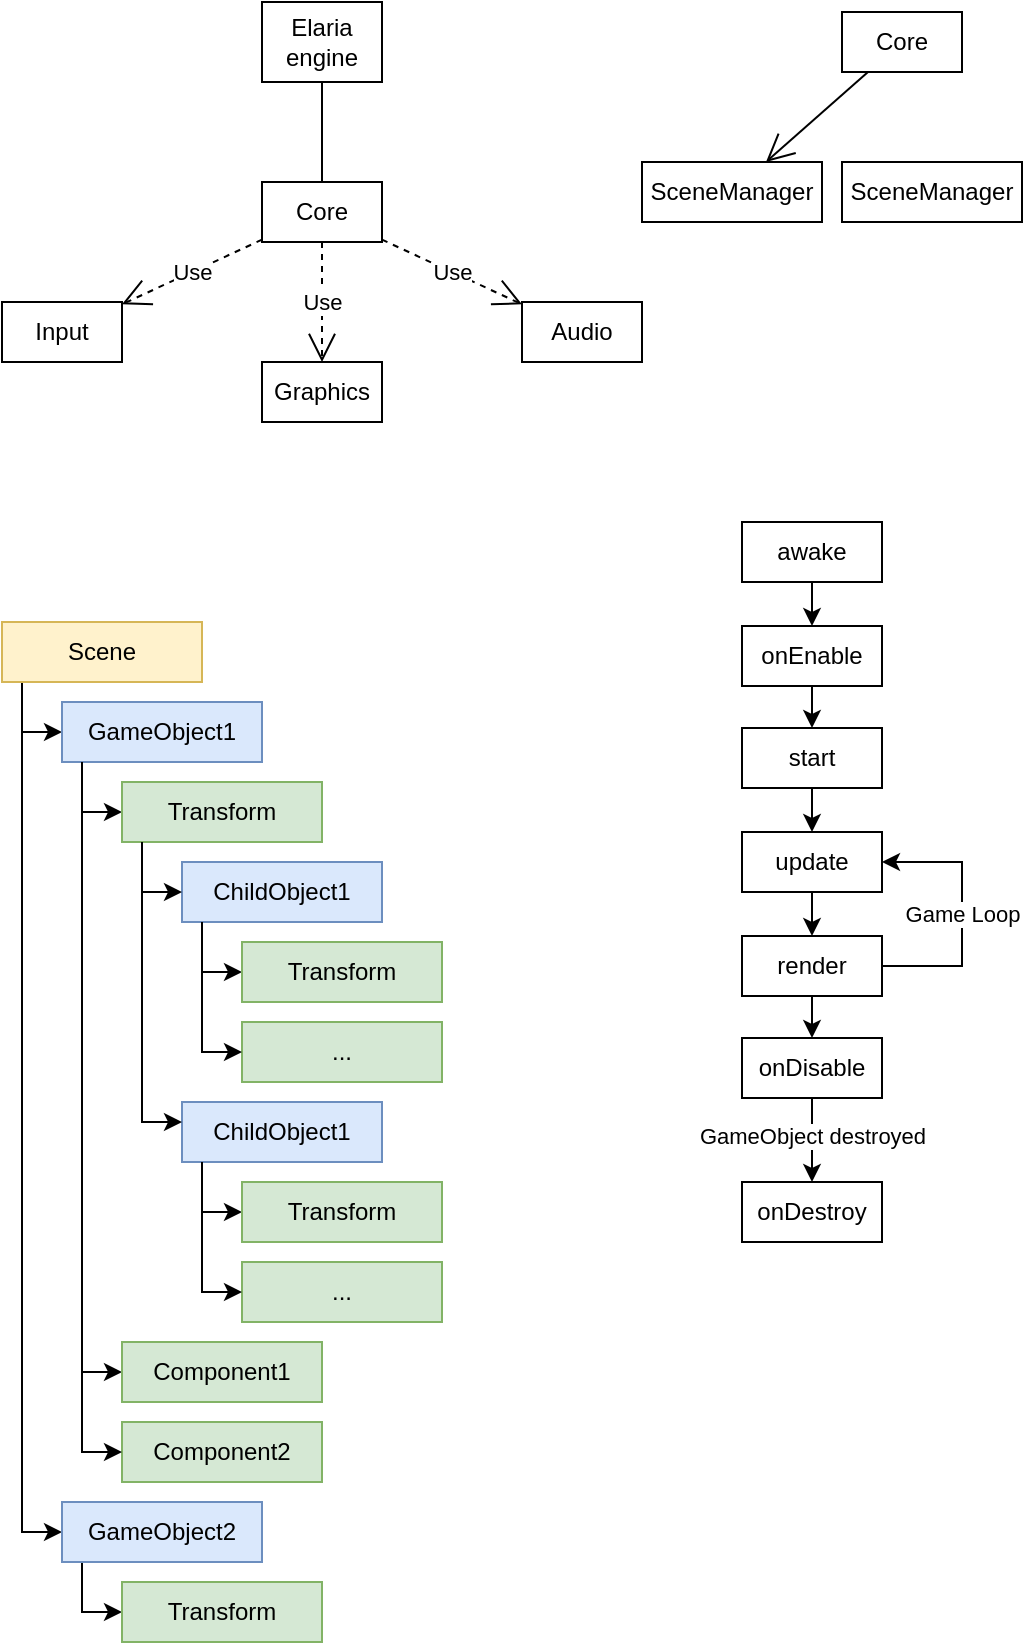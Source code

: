 <mxfile version="22.1.11" type="device">
  <diagram name="Страница — 1" id="Du_uJJ3Zpm-yfsuUmZFD">
    <mxGraphModel dx="1366" dy="811" grid="1" gridSize="10" guides="1" tooltips="1" connect="1" arrows="1" fold="1" page="1" pageScale="1" pageWidth="827" pageHeight="1169" math="0" shadow="0">
      <root>
        <mxCell id="0" />
        <mxCell id="1" parent="0" />
        <mxCell id="c8WZ3sS0EcvGKupXQTkW-1" value="Input" style="rounded=0;whiteSpace=wrap;html=1;" parent="1" vertex="1">
          <mxGeometry x="190" y="380" width="60" height="30" as="geometry" />
        </mxCell>
        <mxCell id="c8WZ3sS0EcvGKupXQTkW-2" value="Graphics" style="rounded=0;whiteSpace=wrap;html=1;" parent="1" vertex="1">
          <mxGeometry x="320" y="410" width="60" height="30" as="geometry" />
        </mxCell>
        <mxCell id="c8WZ3sS0EcvGKupXQTkW-3" value="Audio" style="rounded=0;whiteSpace=wrap;html=1;" parent="1" vertex="1">
          <mxGeometry x="450" y="380" width="60" height="30" as="geometry" />
        </mxCell>
        <mxCell id="c8WZ3sS0EcvGKupXQTkW-4" value="Core" style="rounded=0;whiteSpace=wrap;html=1;" parent="1" vertex="1">
          <mxGeometry x="320" y="320" width="60" height="30" as="geometry" />
        </mxCell>
        <mxCell id="c8WZ3sS0EcvGKupXQTkW-5" value="Elaria&lt;br&gt;engine" style="rounded=0;whiteSpace=wrap;html=1;" parent="1" vertex="1">
          <mxGeometry x="320" y="230" width="60" height="40" as="geometry" />
        </mxCell>
        <mxCell id="c8WZ3sS0EcvGKupXQTkW-6" value="" style="endArrow=none;html=1;rounded=0;" parent="1" source="c8WZ3sS0EcvGKupXQTkW-4" target="c8WZ3sS0EcvGKupXQTkW-5" edge="1">
          <mxGeometry width="50" height="50" relative="1" as="geometry">
            <mxPoint x="150" y="320" as="sourcePoint" />
            <mxPoint x="200" y="270" as="targetPoint" />
          </mxGeometry>
        </mxCell>
        <mxCell id="c8WZ3sS0EcvGKupXQTkW-7" value="Use" style="endArrow=open;endSize=12;dashed=1;html=1;rounded=0;" parent="1" source="c8WZ3sS0EcvGKupXQTkW-4" target="c8WZ3sS0EcvGKupXQTkW-1" edge="1">
          <mxGeometry width="160" relative="1" as="geometry">
            <mxPoint x="220" y="440" as="sourcePoint" />
            <mxPoint x="380" y="440" as="targetPoint" />
          </mxGeometry>
        </mxCell>
        <mxCell id="c8WZ3sS0EcvGKupXQTkW-8" value="Use" style="endArrow=open;endSize=12;dashed=1;html=1;rounded=0;" parent="1" source="c8WZ3sS0EcvGKupXQTkW-4" target="c8WZ3sS0EcvGKupXQTkW-2" edge="1">
          <mxGeometry width="160" relative="1" as="geometry">
            <mxPoint x="330" y="357" as="sourcePoint" />
            <mxPoint x="240" y="393" as="targetPoint" />
          </mxGeometry>
        </mxCell>
        <mxCell id="c8WZ3sS0EcvGKupXQTkW-9" value="Use" style="endArrow=open;endSize=12;dashed=1;html=1;rounded=0;" parent="1" source="c8WZ3sS0EcvGKupXQTkW-4" target="c8WZ3sS0EcvGKupXQTkW-3" edge="1">
          <mxGeometry width="160" relative="1" as="geometry">
            <mxPoint x="360" y="360" as="sourcePoint" />
            <mxPoint x="360" y="410" as="targetPoint" />
          </mxGeometry>
        </mxCell>
        <mxCell id="c8WZ3sS0EcvGKupXQTkW-11" value="Core" style="rounded=0;whiteSpace=wrap;html=1;" parent="1" vertex="1">
          <mxGeometry x="610" y="235" width="60" height="30" as="geometry" />
        </mxCell>
        <mxCell id="c8WZ3sS0EcvGKupXQTkW-12" value="SceneManager" style="rounded=0;whiteSpace=wrap;html=1;" parent="1" vertex="1">
          <mxGeometry x="510" y="310" width="90" height="30" as="geometry" />
        </mxCell>
        <mxCell id="c8WZ3sS0EcvGKupXQTkW-15" value="" style="endArrow=open;endFill=1;endSize=12;html=1;rounded=0;" parent="1" source="c8WZ3sS0EcvGKupXQTkW-11" target="c8WZ3sS0EcvGKupXQTkW-12" edge="1">
          <mxGeometry width="160" relative="1" as="geometry">
            <mxPoint x="550" y="360" as="sourcePoint" />
            <mxPoint x="710" y="360" as="targetPoint" />
          </mxGeometry>
        </mxCell>
        <mxCell id="c8WZ3sS0EcvGKupXQTkW-16" value="SceneManager" style="rounded=0;whiteSpace=wrap;html=1;" parent="1" vertex="1">
          <mxGeometry x="610" y="310" width="90" height="30" as="geometry" />
        </mxCell>
        <mxCell id="7PLjPzZpHCM-PqKwoNSJ-8" style="edgeStyle=orthogonalEdgeStyle;rounded=0;orthogonalLoop=1;jettySize=auto;html=1;" edge="1" parent="1" source="7PLjPzZpHCM-PqKwoNSJ-1" target="7PLjPzZpHCM-PqKwoNSJ-2">
          <mxGeometry relative="1" as="geometry" />
        </mxCell>
        <mxCell id="7PLjPzZpHCM-PqKwoNSJ-1" value="awake" style="rounded=0;whiteSpace=wrap;html=1;" vertex="1" parent="1">
          <mxGeometry x="560" y="490" width="70" height="30" as="geometry" />
        </mxCell>
        <mxCell id="7PLjPzZpHCM-PqKwoNSJ-9" style="edgeStyle=orthogonalEdgeStyle;rounded=0;orthogonalLoop=1;jettySize=auto;html=1;" edge="1" parent="1" source="7PLjPzZpHCM-PqKwoNSJ-2" target="7PLjPzZpHCM-PqKwoNSJ-4">
          <mxGeometry relative="1" as="geometry" />
        </mxCell>
        <mxCell id="7PLjPzZpHCM-PqKwoNSJ-2" value="onEnable" style="rounded=0;whiteSpace=wrap;html=1;" vertex="1" parent="1">
          <mxGeometry x="560" y="542" width="70" height="30" as="geometry" />
        </mxCell>
        <mxCell id="7PLjPzZpHCM-PqKwoNSJ-13" style="edgeStyle=orthogonalEdgeStyle;rounded=0;orthogonalLoop=1;jettySize=auto;html=1;" edge="1" parent="1" source="7PLjPzZpHCM-PqKwoNSJ-3" target="7PLjPzZpHCM-PqKwoNSJ-7">
          <mxGeometry relative="1" as="geometry" />
        </mxCell>
        <mxCell id="7PLjPzZpHCM-PqKwoNSJ-18" value="GameObject destroyed" style="edgeLabel;html=1;align=center;verticalAlign=middle;resizable=0;points=[];" vertex="1" connectable="0" parent="7PLjPzZpHCM-PqKwoNSJ-13">
          <mxGeometry x="0.257" y="-2" relative="1" as="geometry">
            <mxPoint x="2" y="-8" as="offset" />
          </mxGeometry>
        </mxCell>
        <mxCell id="7PLjPzZpHCM-PqKwoNSJ-3" value="onDisable" style="rounded=0;whiteSpace=wrap;html=1;" vertex="1" parent="1">
          <mxGeometry x="560" y="748" width="70" height="30" as="geometry" />
        </mxCell>
        <mxCell id="7PLjPzZpHCM-PqKwoNSJ-10" style="edgeStyle=orthogonalEdgeStyle;rounded=0;orthogonalLoop=1;jettySize=auto;html=1;" edge="1" parent="1" source="7PLjPzZpHCM-PqKwoNSJ-4" target="7PLjPzZpHCM-PqKwoNSJ-5">
          <mxGeometry relative="1" as="geometry" />
        </mxCell>
        <mxCell id="7PLjPzZpHCM-PqKwoNSJ-4" value="start" style="rounded=0;whiteSpace=wrap;html=1;" vertex="1" parent="1">
          <mxGeometry x="560" y="593" width="70" height="30" as="geometry" />
        </mxCell>
        <mxCell id="7PLjPzZpHCM-PqKwoNSJ-11" style="edgeStyle=orthogonalEdgeStyle;rounded=0;orthogonalLoop=1;jettySize=auto;html=1;" edge="1" parent="1" source="7PLjPzZpHCM-PqKwoNSJ-5" target="7PLjPzZpHCM-PqKwoNSJ-6">
          <mxGeometry relative="1" as="geometry" />
        </mxCell>
        <mxCell id="7PLjPzZpHCM-PqKwoNSJ-5" value="update" style="rounded=0;whiteSpace=wrap;html=1;" vertex="1" parent="1">
          <mxGeometry x="560" y="645" width="70" height="30" as="geometry" />
        </mxCell>
        <mxCell id="7PLjPzZpHCM-PqKwoNSJ-12" style="edgeStyle=orthogonalEdgeStyle;rounded=0;orthogonalLoop=1;jettySize=auto;html=1;" edge="1" parent="1" source="7PLjPzZpHCM-PqKwoNSJ-6" target="7PLjPzZpHCM-PqKwoNSJ-3">
          <mxGeometry relative="1" as="geometry" />
        </mxCell>
        <mxCell id="7PLjPzZpHCM-PqKwoNSJ-17" value="Game Loop" style="edgeStyle=elbowEdgeStyle;rounded=0;orthogonalLoop=1;jettySize=auto;html=1;elbow=horizontal;" edge="1" parent="1" source="7PLjPzZpHCM-PqKwoNSJ-6" target="7PLjPzZpHCM-PqKwoNSJ-5">
          <mxGeometry relative="1" as="geometry">
            <mxPoint x="700" y="712" as="targetPoint" />
            <Array as="points">
              <mxPoint x="670" y="690" />
            </Array>
          </mxGeometry>
        </mxCell>
        <mxCell id="7PLjPzZpHCM-PqKwoNSJ-6" value="render" style="rounded=0;whiteSpace=wrap;html=1;" vertex="1" parent="1">
          <mxGeometry x="560" y="697" width="70" height="30" as="geometry" />
        </mxCell>
        <mxCell id="7PLjPzZpHCM-PqKwoNSJ-7" value="onDestroy" style="rounded=0;whiteSpace=wrap;html=1;" vertex="1" parent="1">
          <mxGeometry x="560" y="820" width="70" height="30" as="geometry" />
        </mxCell>
        <mxCell id="7PLjPzZpHCM-PqKwoNSJ-22" style="edgeStyle=elbowEdgeStyle;rounded=0;orthogonalLoop=1;jettySize=auto;html=1;entryX=0;entryY=0.5;entryDx=0;entryDy=0;" edge="1" parent="1" source="7PLjPzZpHCM-PqKwoNSJ-24" target="7PLjPzZpHCM-PqKwoNSJ-29">
          <mxGeometry relative="1" as="geometry">
            <Array as="points">
              <mxPoint x="200" y="580" />
            </Array>
          </mxGeometry>
        </mxCell>
        <mxCell id="7PLjPzZpHCM-PqKwoNSJ-23" style="edgeStyle=elbowEdgeStyle;rounded=0;orthogonalLoop=1;jettySize=auto;html=1;entryX=0;entryY=0.5;entryDx=0;entryDy=0;" edge="1" parent="1" source="7PLjPzZpHCM-PqKwoNSJ-24" target="7PLjPzZpHCM-PqKwoNSJ-31">
          <mxGeometry relative="1" as="geometry">
            <Array as="points">
              <mxPoint x="200" y="603" />
            </Array>
          </mxGeometry>
        </mxCell>
        <mxCell id="7PLjPzZpHCM-PqKwoNSJ-24" value="Scene" style="rounded=0;whiteSpace=wrap;html=1;fillColor=#fff2cc;strokeColor=#d6b656;" vertex="1" parent="1">
          <mxGeometry x="190" y="540" width="100" height="30" as="geometry" />
        </mxCell>
        <mxCell id="7PLjPzZpHCM-PqKwoNSJ-27" style="edgeStyle=elbowEdgeStyle;rounded=0;orthogonalLoop=1;jettySize=auto;html=1;entryX=0;entryY=0.5;entryDx=0;entryDy=0;" edge="1" parent="1" source="7PLjPzZpHCM-PqKwoNSJ-29" target="7PLjPzZpHCM-PqKwoNSJ-32">
          <mxGeometry relative="1" as="geometry">
            <Array as="points">
              <mxPoint x="230" y="620" />
            </Array>
          </mxGeometry>
        </mxCell>
        <mxCell id="7PLjPzZpHCM-PqKwoNSJ-28" style="edgeStyle=elbowEdgeStyle;rounded=0;orthogonalLoop=1;jettySize=auto;html=1;entryX=0;entryY=0.5;entryDx=0;entryDy=0;" edge="1" parent="1" source="7PLjPzZpHCM-PqKwoNSJ-29" target="7PLjPzZpHCM-PqKwoNSJ-33">
          <mxGeometry relative="1" as="geometry">
            <Array as="points">
              <mxPoint x="230" y="650" />
            </Array>
          </mxGeometry>
        </mxCell>
        <mxCell id="7PLjPzZpHCM-PqKwoNSJ-29" value="GameObject1" style="rounded=0;whiteSpace=wrap;html=1;fillColor=#dae8fc;strokeColor=#6c8ebf;" vertex="1" parent="1">
          <mxGeometry x="220" y="580" width="100" height="30" as="geometry" />
        </mxCell>
        <mxCell id="7PLjPzZpHCM-PqKwoNSJ-30" style="edgeStyle=elbowEdgeStyle;rounded=0;orthogonalLoop=1;jettySize=auto;html=1;entryX=0;entryY=0.5;entryDx=0;entryDy=0;" edge="1" parent="1" source="7PLjPzZpHCM-PqKwoNSJ-31" target="7PLjPzZpHCM-PqKwoNSJ-34">
          <mxGeometry relative="1" as="geometry">
            <Array as="points">
              <mxPoint x="230" y="1030" />
            </Array>
          </mxGeometry>
        </mxCell>
        <mxCell id="7PLjPzZpHCM-PqKwoNSJ-31" value="GameObject2" style="rounded=0;whiteSpace=wrap;html=1;fillColor=#dae8fc;strokeColor=#6c8ebf;" vertex="1" parent="1">
          <mxGeometry x="220" y="980" width="100" height="30" as="geometry" />
        </mxCell>
        <mxCell id="7PLjPzZpHCM-PqKwoNSJ-32" value="Transform" style="rounded=0;whiteSpace=wrap;html=1;fillColor=#d5e8d4;strokeColor=#82b366;" vertex="1" parent="1">
          <mxGeometry x="250" y="620" width="100" height="30" as="geometry" />
        </mxCell>
        <mxCell id="7PLjPzZpHCM-PqKwoNSJ-33" value="Component1" style="rounded=0;whiteSpace=wrap;html=1;fillColor=#d5e8d4;strokeColor=#82b366;" vertex="1" parent="1">
          <mxGeometry x="250" y="900" width="100" height="30" as="geometry" />
        </mxCell>
        <mxCell id="7PLjPzZpHCM-PqKwoNSJ-34" value="Transform" style="rounded=0;whiteSpace=wrap;html=1;fillColor=#d5e8d4;strokeColor=#82b366;" vertex="1" parent="1">
          <mxGeometry x="250" y="1020" width="100" height="30" as="geometry" />
        </mxCell>
        <mxCell id="7PLjPzZpHCM-PqKwoNSJ-42" value="Component2" style="rounded=0;whiteSpace=wrap;html=1;fillColor=#d5e8d4;strokeColor=#82b366;" vertex="1" parent="1">
          <mxGeometry x="250" y="940" width="100" height="30" as="geometry" />
        </mxCell>
        <mxCell id="7PLjPzZpHCM-PqKwoNSJ-43" style="edgeStyle=elbowEdgeStyle;rounded=0;orthogonalLoop=1;jettySize=auto;html=1;" edge="1" parent="1" source="7PLjPzZpHCM-PqKwoNSJ-29" target="7PLjPzZpHCM-PqKwoNSJ-42">
          <mxGeometry relative="1" as="geometry">
            <Array as="points">
              <mxPoint x="230" y="715" />
            </Array>
            <mxPoint x="240" y="625" as="sourcePoint" />
            <mxPoint x="260" y="690" as="targetPoint" />
          </mxGeometry>
        </mxCell>
        <mxCell id="7PLjPzZpHCM-PqKwoNSJ-44" style="edgeStyle=elbowEdgeStyle;rounded=0;orthogonalLoop=1;jettySize=auto;html=1;entryX=0;entryY=0.5;entryDx=0;entryDy=0;" edge="1" source="7PLjPzZpHCM-PqKwoNSJ-45" target="7PLjPzZpHCM-PqKwoNSJ-46" parent="1">
          <mxGeometry relative="1" as="geometry">
            <Array as="points">
              <mxPoint x="290" y="715" />
            </Array>
          </mxGeometry>
        </mxCell>
        <mxCell id="7PLjPzZpHCM-PqKwoNSJ-45" value="ChildObject1" style="rounded=0;whiteSpace=wrap;html=1;fillColor=#dae8fc;strokeColor=#6c8ebf;" vertex="1" parent="1">
          <mxGeometry x="280" y="660" width="100" height="30" as="geometry" />
        </mxCell>
        <mxCell id="7PLjPzZpHCM-PqKwoNSJ-46" value="Transform" style="rounded=0;whiteSpace=wrap;html=1;fillColor=#d5e8d4;strokeColor=#82b366;" vertex="1" parent="1">
          <mxGeometry x="310" y="700" width="100" height="30" as="geometry" />
        </mxCell>
        <mxCell id="7PLjPzZpHCM-PqKwoNSJ-47" style="edgeStyle=elbowEdgeStyle;rounded=0;orthogonalLoop=1;jettySize=auto;html=1;" edge="1" parent="1" source="7PLjPzZpHCM-PqKwoNSJ-32" target="7PLjPzZpHCM-PqKwoNSJ-45">
          <mxGeometry relative="1" as="geometry">
            <Array as="points">
              <mxPoint x="260" y="675" />
            </Array>
            <mxPoint x="250" y="665" as="sourcePoint" />
            <mxPoint x="270" y="690" as="targetPoint" />
          </mxGeometry>
        </mxCell>
        <mxCell id="7PLjPzZpHCM-PqKwoNSJ-48" value="..." style="rounded=0;whiteSpace=wrap;html=1;fillColor=#d5e8d4;strokeColor=#82b366;" vertex="1" parent="1">
          <mxGeometry x="310" y="740" width="100" height="30" as="geometry" />
        </mxCell>
        <mxCell id="7PLjPzZpHCM-PqKwoNSJ-49" style="edgeStyle=elbowEdgeStyle;rounded=0;orthogonalLoop=1;jettySize=auto;html=1;" edge="1" parent="1" source="7PLjPzZpHCM-PqKwoNSJ-45" target="7PLjPzZpHCM-PqKwoNSJ-48">
          <mxGeometry relative="1" as="geometry">
            <Array as="points">
              <mxPoint x="290" y="755" />
            </Array>
            <mxPoint x="300" y="700" as="sourcePoint" />
            <mxPoint x="320" y="725" as="targetPoint" />
          </mxGeometry>
        </mxCell>
        <mxCell id="7PLjPzZpHCM-PqKwoNSJ-50" style="edgeStyle=elbowEdgeStyle;rounded=0;orthogonalLoop=1;jettySize=auto;html=1;entryX=0;entryY=0.5;entryDx=0;entryDy=0;" edge="1" source="7PLjPzZpHCM-PqKwoNSJ-51" target="7PLjPzZpHCM-PqKwoNSJ-52" parent="1">
          <mxGeometry relative="1" as="geometry">
            <Array as="points">
              <mxPoint x="290" y="835" />
            </Array>
          </mxGeometry>
        </mxCell>
        <mxCell id="7PLjPzZpHCM-PqKwoNSJ-51" value="ChildObject1" style="rounded=0;whiteSpace=wrap;html=1;fillColor=#dae8fc;strokeColor=#6c8ebf;" vertex="1" parent="1">
          <mxGeometry x="280" y="780" width="100" height="30" as="geometry" />
        </mxCell>
        <mxCell id="7PLjPzZpHCM-PqKwoNSJ-52" value="Transform" style="rounded=0;whiteSpace=wrap;html=1;fillColor=#d5e8d4;strokeColor=#82b366;" vertex="1" parent="1">
          <mxGeometry x="310" y="820" width="100" height="30" as="geometry" />
        </mxCell>
        <mxCell id="7PLjPzZpHCM-PqKwoNSJ-53" value="..." style="rounded=0;whiteSpace=wrap;html=1;fillColor=#d5e8d4;strokeColor=#82b366;" vertex="1" parent="1">
          <mxGeometry x="310" y="860" width="100" height="30" as="geometry" />
        </mxCell>
        <mxCell id="7PLjPzZpHCM-PqKwoNSJ-54" style="edgeStyle=elbowEdgeStyle;rounded=0;orthogonalLoop=1;jettySize=auto;html=1;" edge="1" source="7PLjPzZpHCM-PqKwoNSJ-51" target="7PLjPzZpHCM-PqKwoNSJ-53" parent="1">
          <mxGeometry relative="1" as="geometry">
            <Array as="points">
              <mxPoint x="290" y="875" />
            </Array>
            <mxPoint x="300" y="820" as="sourcePoint" />
            <mxPoint x="320" y="845" as="targetPoint" />
          </mxGeometry>
        </mxCell>
        <mxCell id="7PLjPzZpHCM-PqKwoNSJ-55" style="edgeStyle=elbowEdgeStyle;rounded=0;orthogonalLoop=1;jettySize=auto;html=1;" edge="1" parent="1" source="7PLjPzZpHCM-PqKwoNSJ-32" target="7PLjPzZpHCM-PqKwoNSJ-51">
          <mxGeometry relative="1" as="geometry">
            <Array as="points">
              <mxPoint x="260" y="790" />
            </Array>
            <mxPoint x="270" y="660" as="sourcePoint" />
            <mxPoint x="290" y="685" as="targetPoint" />
          </mxGeometry>
        </mxCell>
      </root>
    </mxGraphModel>
  </diagram>
</mxfile>
